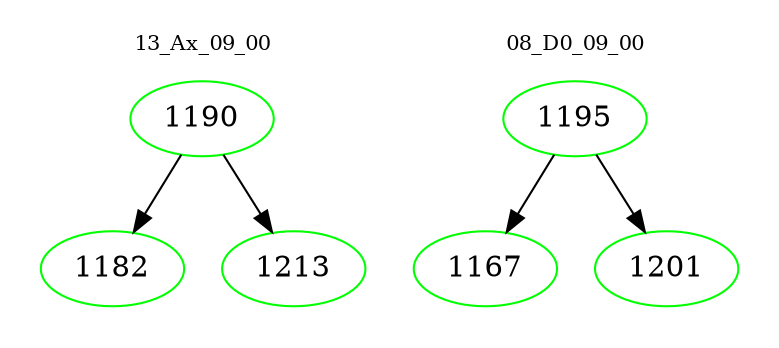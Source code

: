 digraph{
subgraph cluster_0 {
color = white
label = "13_Ax_09_00";
fontsize=10;
T0_1190 [label="1190", color="green"]
T0_1190 -> T0_1182 [color="black"]
T0_1182 [label="1182", color="green"]
T0_1190 -> T0_1213 [color="black"]
T0_1213 [label="1213", color="green"]
}
subgraph cluster_1 {
color = white
label = "08_D0_09_00";
fontsize=10;
T1_1195 [label="1195", color="green"]
T1_1195 -> T1_1167 [color="black"]
T1_1167 [label="1167", color="green"]
T1_1195 -> T1_1201 [color="black"]
T1_1201 [label="1201", color="green"]
}
}
